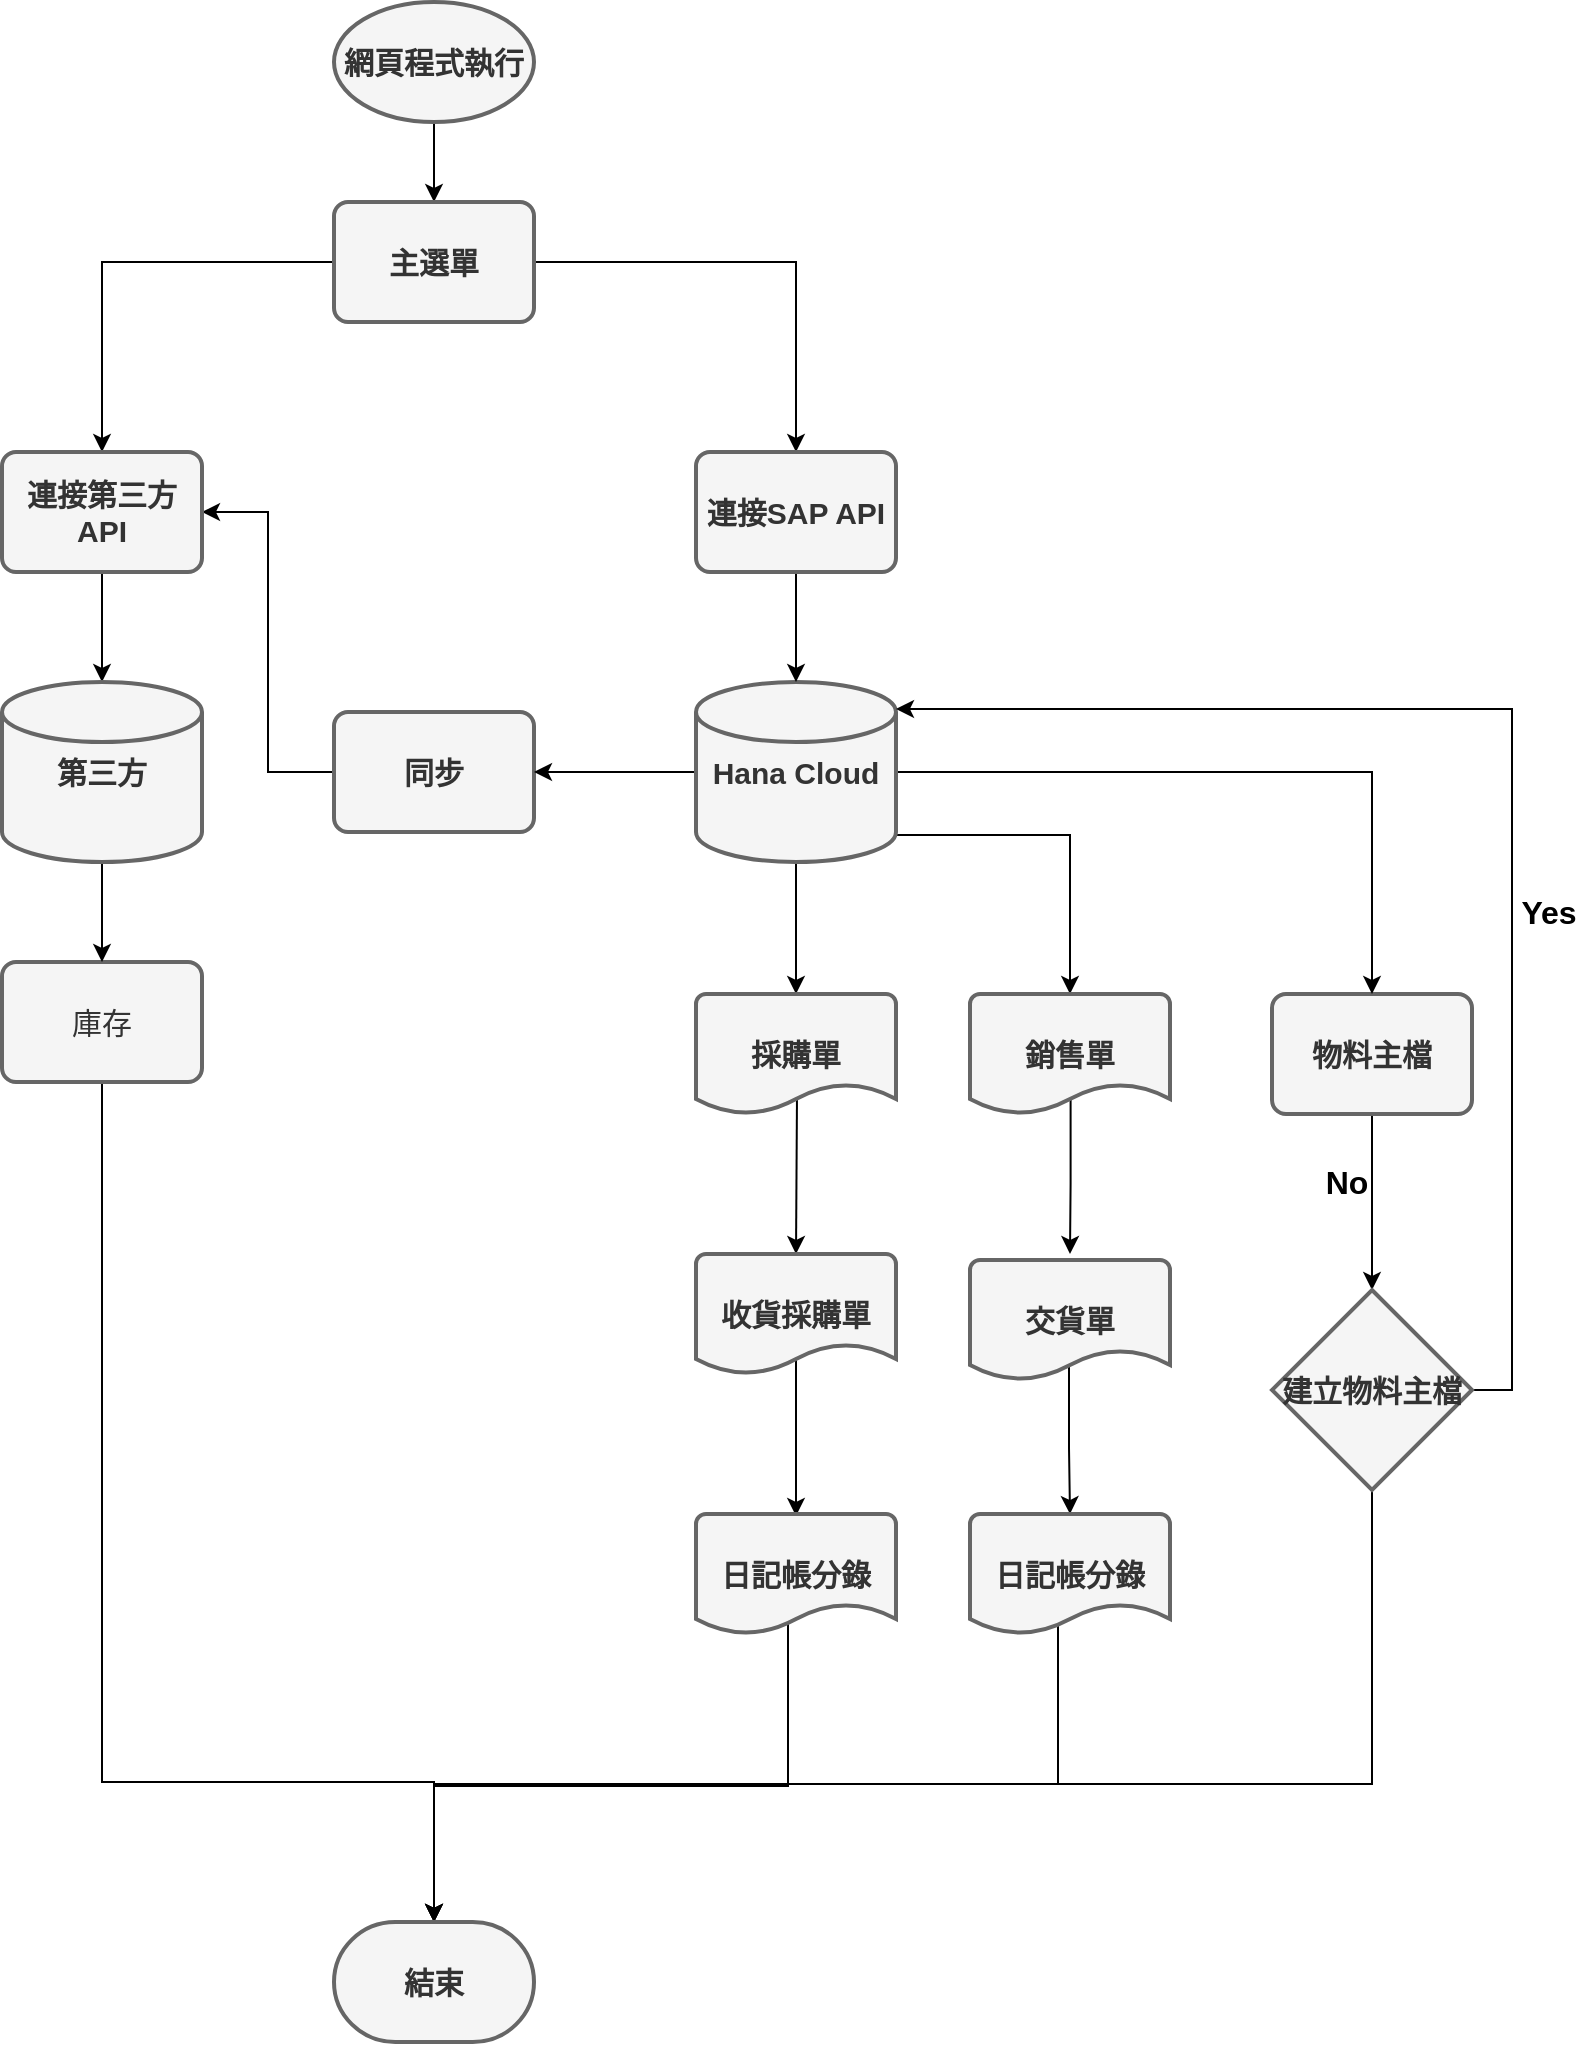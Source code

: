 <mxfile version="21.1.1" type="github">
  <diagram id="C5RBs43oDa-KdzZeNtuy" name="Page-1">
    <mxGraphModel dx="1434" dy="796" grid="0" gridSize="10" guides="1" tooltips="1" connect="1" arrows="1" fold="1" page="0" pageScale="1" pageWidth="827" pageHeight="1169" background="#ffffff" math="0" shadow="0">
      <root>
        <mxCell id="WIyWlLk6GJQsqaUBKTNV-0" />
        <mxCell id="WIyWlLk6GJQsqaUBKTNV-1" parent="WIyWlLk6GJQsqaUBKTNV-0" />
        <mxCell id="Q3FAwrVxetzA3b7x19hh-8" value="" style="edgeStyle=orthogonalEdgeStyle;rounded=0;orthogonalLoop=1;jettySize=auto;html=1;strokeColor=#000000;" parent="WIyWlLk6GJQsqaUBKTNV-1" source="Q3FAwrVxetzA3b7x19hh-5" target="Q3FAwrVxetzA3b7x19hh-6" edge="1">
          <mxGeometry relative="1" as="geometry" />
        </mxCell>
        <mxCell id="Q3FAwrVxetzA3b7x19hh-5" value="網頁程式執行" style="strokeWidth=2;html=1;shape=mxgraph.flowchart.start_1;whiteSpace=wrap;fillColor=#f5f5f5;fontColor=#333333;strokeColor=#666666;fontSize=15;fontStyle=1" parent="WIyWlLk6GJQsqaUBKTNV-1" vertex="1">
          <mxGeometry x="206" y="50" width="100" height="60" as="geometry" />
        </mxCell>
        <mxCell id="VgMrhemJ6wQ01I0-AcNZ-75" style="edgeStyle=orthogonalEdgeStyle;rounded=0;orthogonalLoop=1;jettySize=auto;html=1;exitX=1;exitY=0.5;exitDx=0;exitDy=0;entryX=0.5;entryY=0;entryDx=0;entryDy=0;strokeColor=#000000;" parent="WIyWlLk6GJQsqaUBKTNV-1" source="Q3FAwrVxetzA3b7x19hh-6" target="VgMrhemJ6wQ01I0-AcNZ-49" edge="1">
          <mxGeometry relative="1" as="geometry" />
        </mxCell>
        <mxCell id="VgMrhemJ6wQ01I0-AcNZ-76" style="edgeStyle=orthogonalEdgeStyle;rounded=0;orthogonalLoop=1;jettySize=auto;html=1;exitX=0;exitY=0.5;exitDx=0;exitDy=0;strokeColor=#000000;" parent="WIyWlLk6GJQsqaUBKTNV-1" source="Q3FAwrVxetzA3b7x19hh-6" target="VgMrhemJ6wQ01I0-AcNZ-50" edge="1">
          <mxGeometry relative="1" as="geometry" />
        </mxCell>
        <mxCell id="Q3FAwrVxetzA3b7x19hh-6" value="主選單" style="rounded=1;whiteSpace=wrap;html=1;absoluteArcSize=1;arcSize=14;strokeWidth=2;fillColor=#f5f5f5;fontColor=#333333;strokeColor=#666666;fontSize=15;fontStyle=1" parent="WIyWlLk6GJQsqaUBKTNV-1" vertex="1">
          <mxGeometry x="206" y="150" width="100" height="60" as="geometry" />
        </mxCell>
        <mxCell id="Q3FAwrVxetzA3b7x19hh-7" style="edgeStyle=orthogonalEdgeStyle;rounded=0;orthogonalLoop=1;jettySize=auto;html=1;exitX=0.5;exitY=1;exitDx=0;exitDy=0;strokeColor=#000000;" parent="WIyWlLk6GJQsqaUBKTNV-1" source="Q3FAwrVxetzA3b7x19hh-6" target="Q3FAwrVxetzA3b7x19hh-6" edge="1">
          <mxGeometry relative="1" as="geometry" />
        </mxCell>
        <mxCell id="VgMrhemJ6wQ01I0-AcNZ-58" style="edgeStyle=orthogonalEdgeStyle;rounded=0;orthogonalLoop=1;jettySize=auto;html=1;exitX=0.5;exitY=1;exitDx=0;exitDy=0;strokeColor=#000000;" parent="WIyWlLk6GJQsqaUBKTNV-1" source="VgMrhemJ6wQ01I0-AcNZ-3" target="VgMrhemJ6wQ01I0-AcNZ-1" edge="1">
          <mxGeometry relative="1" as="geometry" />
        </mxCell>
        <mxCell id="VgMrhemJ6wQ01I0-AcNZ-59" value="No" style="edgeLabel;html=1;align=center;verticalAlign=middle;resizable=0;points=[];labelBackgroundColor=none;fontColor=#000000;fontSize=16;fontStyle=1" parent="VgMrhemJ6wQ01I0-AcNZ-58" connectable="0" vertex="1">
          <mxGeometry x="-0.347" y="1" relative="1" as="geometry">
            <mxPoint x="-14" y="5" as="offset" />
          </mxGeometry>
        </mxCell>
        <mxCell id="VgMrhemJ6wQ01I0-AcNZ-3" value="物料主檔" style="rounded=1;whiteSpace=wrap;html=1;absoluteArcSize=1;arcSize=14;strokeWidth=2;fillColor=#f5f5f5;fontColor=#333333;strokeColor=#666666;fontStyle=1;fontSize=15;" parent="WIyWlLk6GJQsqaUBKTNV-1" vertex="1">
          <mxGeometry x="675" y="546" width="100" height="60" as="geometry" />
        </mxCell>
        <mxCell id="VgMrhemJ6wQ01I0-AcNZ-41" style="edgeStyle=orthogonalEdgeStyle;rounded=0;orthogonalLoop=1;jettySize=auto;html=1;exitX=0.503;exitY=0.871;exitDx=0;exitDy=0;entryX=0.5;entryY=0;entryDx=0;entryDy=0;exitPerimeter=0;strokeColor=#000000;" parent="WIyWlLk6GJQsqaUBKTNV-1" source="VgMrhemJ6wQ01I0-AcNZ-74" edge="1">
          <mxGeometry relative="1" as="geometry">
            <mxPoint x="574" y="606" as="sourcePoint" />
            <mxPoint x="574" y="676" as="targetPoint" />
          </mxGeometry>
        </mxCell>
        <mxCell id="VgMrhemJ6wQ01I0-AcNZ-39" style="edgeStyle=orthogonalEdgeStyle;rounded=0;orthogonalLoop=1;jettySize=auto;html=1;exitX=0.505;exitY=0.842;exitDx=0;exitDy=0;entryX=0.5;entryY=0;entryDx=0;entryDy=0;exitPerimeter=0;strokeColor=#000000;" parent="WIyWlLk6GJQsqaUBKTNV-1" source="VgMrhemJ6wQ01I0-AcNZ-67" edge="1">
          <mxGeometry relative="1" as="geometry">
            <mxPoint x="437" y="606" as="sourcePoint" />
            <mxPoint x="437" y="676" as="targetPoint" />
          </mxGeometry>
        </mxCell>
        <mxCell id="VgMrhemJ6wQ01I0-AcNZ-90" style="edgeStyle=orthogonalEdgeStyle;rounded=0;orthogonalLoop=1;jettySize=auto;html=1;exitX=0;exitY=0.5;exitDx=0;exitDy=0;entryX=1;entryY=0.5;entryDx=0;entryDy=0;strokeColor=#000000;" parent="WIyWlLk6GJQsqaUBKTNV-1" source="VgMrhemJ6wQ01I0-AcNZ-20" target="VgMrhemJ6wQ01I0-AcNZ-50" edge="1">
          <mxGeometry relative="1" as="geometry" />
        </mxCell>
        <mxCell id="VgMrhemJ6wQ01I0-AcNZ-20" value="同步" style="rounded=1;whiteSpace=wrap;html=1;absoluteArcSize=1;arcSize=14;strokeWidth=2;fillColor=#f5f5f5;fontColor=#333333;strokeColor=#666666;fontSize=15;fontStyle=1" parent="WIyWlLk6GJQsqaUBKTNV-1" vertex="1">
          <mxGeometry x="206" y="405" width="100" height="60" as="geometry" />
        </mxCell>
        <mxCell id="VgMrhemJ6wQ01I0-AcNZ-40" style="edgeStyle=orthogonalEdgeStyle;rounded=0;orthogonalLoop=1;jettySize=auto;html=1;exitX=0.513;exitY=0.869;exitDx=0;exitDy=0;entryX=0.5;entryY=0;entryDx=0;entryDy=0;exitPerimeter=0;strokeColor=#000000;" parent="WIyWlLk6GJQsqaUBKTNV-1" source="VgMrhemJ6wQ01I0-AcNZ-70" edge="1">
          <mxGeometry relative="1" as="geometry">
            <mxPoint x="437" y="737" as="sourcePoint" />
            <mxPoint x="437" y="807" as="targetPoint" />
            <Array as="points">
              <mxPoint x="437" y="728" />
            </Array>
          </mxGeometry>
        </mxCell>
        <mxCell id="VgMrhemJ6wQ01I0-AcNZ-42" style="edgeStyle=orthogonalEdgeStyle;rounded=0;orthogonalLoop=1;jettySize=auto;html=1;exitX=0.495;exitY=0.85;exitDx=0;exitDy=0;entryX=0.5;entryY=0;entryDx=0;entryDy=0;exitPerimeter=0;strokeColor=#000000;" parent="WIyWlLk6GJQsqaUBKTNV-1" source="VgMrhemJ6wQ01I0-AcNZ-73" edge="1">
          <mxGeometry relative="1" as="geometry">
            <mxPoint x="574" y="736" as="sourcePoint" />
            <mxPoint x="574" y="806" as="targetPoint" />
            <Array as="points">
              <mxPoint x="574" y="773" />
              <mxPoint x="574" y="773" />
            </Array>
          </mxGeometry>
        </mxCell>
        <mxCell id="VgMrhemJ6wQ01I0-AcNZ-81" style="edgeStyle=orthogonalEdgeStyle;rounded=0;orthogonalLoop=1;jettySize=auto;html=1;exitX=0.5;exitY=1;exitDx=0;exitDy=0;exitPerimeter=0;strokeColor=#000000;" parent="WIyWlLk6GJQsqaUBKTNV-1" source="VgMrhemJ6wQ01I0-AcNZ-43" target="VgMrhemJ6wQ01I0-AcNZ-67" edge="1">
          <mxGeometry relative="1" as="geometry" />
        </mxCell>
        <mxCell id="VgMrhemJ6wQ01I0-AcNZ-82" style="edgeStyle=orthogonalEdgeStyle;rounded=0;orthogonalLoop=1;jettySize=auto;html=1;exitX=1;exitY=0.85;exitDx=0;exitDy=0;exitPerimeter=0;strokeColor=#000000;" parent="WIyWlLk6GJQsqaUBKTNV-1" source="VgMrhemJ6wQ01I0-AcNZ-43" target="VgMrhemJ6wQ01I0-AcNZ-74" edge="1">
          <mxGeometry relative="1" as="geometry" />
        </mxCell>
        <mxCell id="VgMrhemJ6wQ01I0-AcNZ-83" style="edgeStyle=orthogonalEdgeStyle;rounded=0;orthogonalLoop=1;jettySize=auto;html=1;exitX=1;exitY=0.5;exitDx=0;exitDy=0;exitPerimeter=0;strokeColor=#000000;" parent="WIyWlLk6GJQsqaUBKTNV-1" source="VgMrhemJ6wQ01I0-AcNZ-43" target="VgMrhemJ6wQ01I0-AcNZ-3" edge="1">
          <mxGeometry relative="1" as="geometry" />
        </mxCell>
        <mxCell id="VgMrhemJ6wQ01I0-AcNZ-88" style="edgeStyle=orthogonalEdgeStyle;rounded=0;orthogonalLoop=1;jettySize=auto;html=1;exitX=0;exitY=0.5;exitDx=0;exitDy=0;exitPerimeter=0;entryX=1;entryY=0.5;entryDx=0;entryDy=0;strokeColor=#000000;" parent="WIyWlLk6GJQsqaUBKTNV-1" source="VgMrhemJ6wQ01I0-AcNZ-43" target="VgMrhemJ6wQ01I0-AcNZ-20" edge="1">
          <mxGeometry relative="1" as="geometry" />
        </mxCell>
        <mxCell id="VgMrhemJ6wQ01I0-AcNZ-43" value="Hana Cloud" style="strokeWidth=2;html=1;shape=mxgraph.flowchart.database;whiteSpace=wrap;fillColor=#f5f5f5;fontColor=#333333;strokeColor=#666666;fontSize=15;fontStyle=1" parent="WIyWlLk6GJQsqaUBKTNV-1" vertex="1">
          <mxGeometry x="387" y="390" width="100" height="90" as="geometry" />
        </mxCell>
        <mxCell id="VgMrhemJ6wQ01I0-AcNZ-78" style="edgeStyle=orthogonalEdgeStyle;rounded=0;orthogonalLoop=1;jettySize=auto;html=1;exitX=0.5;exitY=1;exitDx=0;exitDy=0;entryX=0.5;entryY=0;entryDx=0;entryDy=0;entryPerimeter=0;strokeColor=#000000;" parent="WIyWlLk6GJQsqaUBKTNV-1" source="VgMrhemJ6wQ01I0-AcNZ-49" target="VgMrhemJ6wQ01I0-AcNZ-43" edge="1">
          <mxGeometry relative="1" as="geometry" />
        </mxCell>
        <mxCell id="VgMrhemJ6wQ01I0-AcNZ-49" value="連接SAP API" style="rounded=1;whiteSpace=wrap;html=1;absoluteArcSize=1;arcSize=14;strokeWidth=2;fillColor=#f5f5f5;fontColor=#333333;strokeColor=#666666;fontSize=15;fontStyle=1" parent="WIyWlLk6GJQsqaUBKTNV-1" vertex="1">
          <mxGeometry x="387" y="275" width="100" height="60" as="geometry" />
        </mxCell>
        <mxCell id="f_vY5W9CxbXfMibYVCZA-3" style="edgeStyle=orthogonalEdgeStyle;rounded=0;orthogonalLoop=1;jettySize=auto;html=1;exitX=0.5;exitY=1;exitDx=0;exitDy=0;strokeColor=#000000;" parent="WIyWlLk6GJQsqaUBKTNV-1" source="VgMrhemJ6wQ01I0-AcNZ-50" target="f_vY5W9CxbXfMibYVCZA-1" edge="1">
          <mxGeometry relative="1" as="geometry" />
        </mxCell>
        <mxCell id="VgMrhemJ6wQ01I0-AcNZ-50" value="連接第三方API" style="rounded=1;whiteSpace=wrap;html=1;absoluteArcSize=1;arcSize=14;strokeWidth=2;fillColor=#f5f5f5;fontColor=#333333;strokeColor=#666666;fontSize=15;fontStyle=1" parent="WIyWlLk6GJQsqaUBKTNV-1" vertex="1">
          <mxGeometry x="40" y="275" width="100" height="60" as="geometry" />
        </mxCell>
        <mxCell id="VgMrhemJ6wQ01I0-AcNZ-84" style="edgeStyle=orthogonalEdgeStyle;rounded=0;orthogonalLoop=1;jettySize=auto;html=1;exitX=1;exitY=0.5;exitDx=0;exitDy=0;exitPerimeter=0;entryX=1;entryY=0.15;entryDx=0;entryDy=0;entryPerimeter=0;strokeColor=#000000;" parent="WIyWlLk6GJQsqaUBKTNV-1" source="VgMrhemJ6wQ01I0-AcNZ-1" target="VgMrhemJ6wQ01I0-AcNZ-43" edge="1">
          <mxGeometry relative="1" as="geometry" />
        </mxCell>
        <mxCell id="VgMrhemJ6wQ01I0-AcNZ-85" value="Yes" style="edgeLabel;html=1;align=center;verticalAlign=middle;resizable=0;points=[];labelBackgroundColor=none;fontColor=#000000;fontSize=16;fontStyle=1" parent="VgMrhemJ6wQ01I0-AcNZ-84" connectable="0" vertex="1">
          <mxGeometry x="0.091" y="-8" relative="1" as="geometry">
            <mxPoint x="22" y="109" as="offset" />
          </mxGeometry>
        </mxCell>
        <mxCell id="f_vY5W9CxbXfMibYVCZA-13" style="edgeStyle=orthogonalEdgeStyle;rounded=0;orthogonalLoop=1;jettySize=auto;html=1;exitX=0.5;exitY=1;exitDx=0;exitDy=0;exitPerimeter=0;entryX=0.5;entryY=0;entryDx=0;entryDy=0;entryPerimeter=0;strokeColor=#000000;fontSize=15;fontColor=#000000;" parent="WIyWlLk6GJQsqaUBKTNV-1" source="VgMrhemJ6wQ01I0-AcNZ-1" target="f_vY5W9CxbXfMibYVCZA-5" edge="1">
          <mxGeometry relative="1" as="geometry">
            <Array as="points">
              <mxPoint x="725" y="941" />
              <mxPoint x="256" y="941" />
            </Array>
          </mxGeometry>
        </mxCell>
        <mxCell id="VgMrhemJ6wQ01I0-AcNZ-1" value="建立物料主檔" style="strokeWidth=2;html=1;shape=mxgraph.flowchart.decision;whiteSpace=wrap;fillColor=#f5f5f5;fontColor=#333333;strokeColor=#666666;fontStyle=1;fontSize=15;" parent="WIyWlLk6GJQsqaUBKTNV-1" vertex="1">
          <mxGeometry x="675" y="694" width="100" height="100" as="geometry" />
        </mxCell>
        <mxCell id="VgMrhemJ6wQ01I0-AcNZ-67" value="採購單" style="strokeWidth=2;html=1;shape=mxgraph.flowchart.document2;whiteSpace=wrap;size=0.25;fillColor=#f5f5f5;fontColor=#333333;strokeColor=#666666;fontStyle=1;fontSize=15;" parent="WIyWlLk6GJQsqaUBKTNV-1" vertex="1">
          <mxGeometry x="387" y="546" width="100" height="60" as="geometry" />
        </mxCell>
        <mxCell id="VgMrhemJ6wQ01I0-AcNZ-70" value="收貨採購單" style="strokeWidth=2;html=1;shape=mxgraph.flowchart.document2;whiteSpace=wrap;size=0.25;fillColor=#f5f5f5;fontColor=#333333;strokeColor=#666666;fontStyle=1;fontSize=15;" parent="WIyWlLk6GJQsqaUBKTNV-1" vertex="1">
          <mxGeometry x="387" y="676" width="100" height="60" as="geometry" />
        </mxCell>
        <mxCell id="f_vY5W9CxbXfMibYVCZA-14" style="edgeStyle=orthogonalEdgeStyle;rounded=0;orthogonalLoop=1;jettySize=auto;html=1;exitX=0;exitY=0.5;exitDx=0;exitDy=0;exitPerimeter=0;entryX=0.5;entryY=0;entryDx=0;entryDy=0;entryPerimeter=0;strokeColor=#000000;fontSize=15;fontColor=#000000;" parent="WIyWlLk6GJQsqaUBKTNV-1" source="VgMrhemJ6wQ01I0-AcNZ-69" target="f_vY5W9CxbXfMibYVCZA-5" edge="1">
          <mxGeometry relative="1" as="geometry">
            <Array as="points">
              <mxPoint x="433" y="836" />
              <mxPoint x="433" y="942" />
              <mxPoint x="256" y="942" />
            </Array>
          </mxGeometry>
        </mxCell>
        <mxCell id="VgMrhemJ6wQ01I0-AcNZ-69" value="日記帳分錄" style="strokeWidth=2;html=1;shape=mxgraph.flowchart.document2;whiteSpace=wrap;size=0.25;fillColor=#f5f5f5;fontColor=#333333;strokeColor=#666666;fontStyle=1;fontSize=15;" parent="WIyWlLk6GJQsqaUBKTNV-1" vertex="1">
          <mxGeometry x="387" y="806" width="100" height="60" as="geometry" />
        </mxCell>
        <mxCell id="f_vY5W9CxbXfMibYVCZA-15" style="edgeStyle=orthogonalEdgeStyle;rounded=0;orthogonalLoop=1;jettySize=auto;html=1;exitX=0;exitY=0.5;exitDx=0;exitDy=0;exitPerimeter=0;entryX=0.5;entryY=0;entryDx=0;entryDy=0;entryPerimeter=0;strokeColor=#000000;fontSize=15;fontColor=#000000;" parent="WIyWlLk6GJQsqaUBKTNV-1" source="VgMrhemJ6wQ01I0-AcNZ-72" target="f_vY5W9CxbXfMibYVCZA-5" edge="1">
          <mxGeometry relative="1" as="geometry">
            <Array as="points">
              <mxPoint x="568" y="836" />
              <mxPoint x="568" y="941" />
              <mxPoint x="256" y="941" />
            </Array>
          </mxGeometry>
        </mxCell>
        <mxCell id="VgMrhemJ6wQ01I0-AcNZ-72" value="日記帳分錄" style="strokeWidth=2;html=1;shape=mxgraph.flowchart.document2;whiteSpace=wrap;size=0.25;fillColor=#f5f5f5;fontColor=#333333;strokeColor=#666666;fontStyle=1;fontSize=15;" parent="WIyWlLk6GJQsqaUBKTNV-1" vertex="1">
          <mxGeometry x="524" y="806" width="100" height="60" as="geometry" />
        </mxCell>
        <mxCell id="VgMrhemJ6wQ01I0-AcNZ-73" value="交貨單" style="strokeWidth=2;html=1;shape=mxgraph.flowchart.document2;whiteSpace=wrap;size=0.25;fillColor=#f5f5f5;fontColor=#333333;strokeColor=#666666;fontStyle=1;fontSize=15;" parent="WIyWlLk6GJQsqaUBKTNV-1" vertex="1">
          <mxGeometry x="524" y="679" width="100" height="60" as="geometry" />
        </mxCell>
        <mxCell id="VgMrhemJ6wQ01I0-AcNZ-74" value="銷售單" style="strokeWidth=2;html=1;shape=mxgraph.flowchart.document2;whiteSpace=wrap;size=0.25;fillColor=#f5f5f5;fontColor=#333333;strokeColor=#666666;fontStyle=1;fontSize=15;" parent="WIyWlLk6GJQsqaUBKTNV-1" vertex="1">
          <mxGeometry x="524" y="546" width="100" height="60" as="geometry" />
        </mxCell>
        <mxCell id="f_vY5W9CxbXfMibYVCZA-8" style="edgeStyle=orthogonalEdgeStyle;rounded=0;orthogonalLoop=1;jettySize=auto;html=1;exitX=0.5;exitY=1;exitDx=0;exitDy=0;entryX=0.5;entryY=0;entryDx=0;entryDy=0;entryPerimeter=0;strokeColor=#000000;" parent="WIyWlLk6GJQsqaUBKTNV-1" source="VgMrhemJ6wQ01I0-AcNZ-80" target="f_vY5W9CxbXfMibYVCZA-5" edge="1">
          <mxGeometry relative="1" as="geometry">
            <Array as="points">
              <mxPoint x="90" y="940" />
              <mxPoint x="256" y="940" />
            </Array>
          </mxGeometry>
        </mxCell>
        <mxCell id="VgMrhemJ6wQ01I0-AcNZ-80" value="庫存" style="rounded=1;whiteSpace=wrap;html=1;absoluteArcSize=1;arcSize=14;strokeWidth=2;fillColor=#f5f5f5;fontColor=#333333;strokeColor=#666666;fontSize=15;" parent="WIyWlLk6GJQsqaUBKTNV-1" vertex="1">
          <mxGeometry x="40" y="530" width="100" height="60" as="geometry" />
        </mxCell>
        <mxCell id="f_vY5W9CxbXfMibYVCZA-4" style="edgeStyle=orthogonalEdgeStyle;rounded=0;orthogonalLoop=1;jettySize=auto;html=1;exitX=0.5;exitY=1;exitDx=0;exitDy=0;exitPerimeter=0;strokeColor=#000000;" parent="WIyWlLk6GJQsqaUBKTNV-1" source="f_vY5W9CxbXfMibYVCZA-1" target="VgMrhemJ6wQ01I0-AcNZ-80" edge="1">
          <mxGeometry relative="1" as="geometry" />
        </mxCell>
        <mxCell id="f_vY5W9CxbXfMibYVCZA-1" value="第三方" style="strokeWidth=2;html=1;shape=mxgraph.flowchart.database;whiteSpace=wrap;fillColor=#f5f5f5;fontColor=#333333;strokeColor=#666666;fontSize=15;fontStyle=1" parent="WIyWlLk6GJQsqaUBKTNV-1" vertex="1">
          <mxGeometry x="40" y="390" width="100" height="90" as="geometry" />
        </mxCell>
        <mxCell id="f_vY5W9CxbXfMibYVCZA-5" value="結束" style="strokeWidth=2;html=1;shape=mxgraph.flowchart.terminator;whiteSpace=wrap;fillColor=#f5f5f5;fontColor=#333333;strokeColor=#666666;fontStyle=1;fontSize=15;" parent="WIyWlLk6GJQsqaUBKTNV-1" vertex="1">
          <mxGeometry x="206" y="1010" width="100" height="60" as="geometry" />
        </mxCell>
      </root>
    </mxGraphModel>
  </diagram>
</mxfile>
